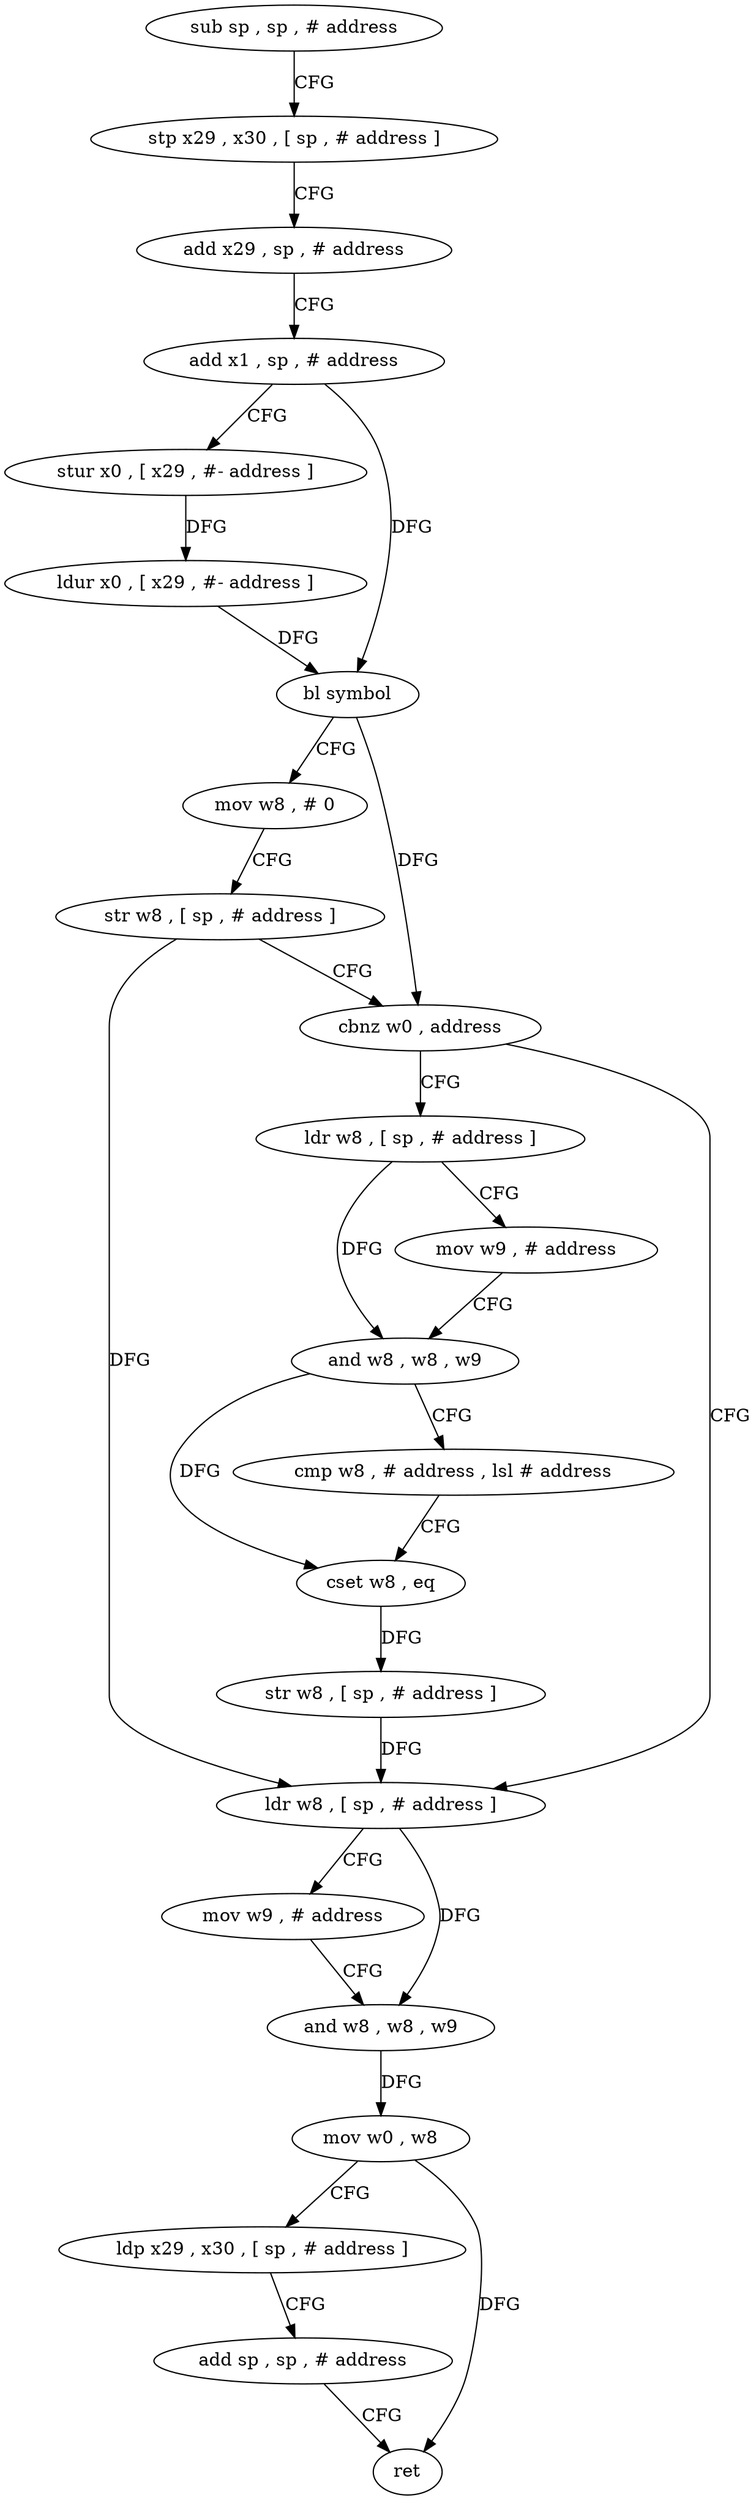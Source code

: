 digraph "func" {
"4346512" [label = "sub sp , sp , # address" ]
"4346516" [label = "stp x29 , x30 , [ sp , # address ]" ]
"4346520" [label = "add x29 , sp , # address" ]
"4346524" [label = "add x1 , sp , # address" ]
"4346528" [label = "stur x0 , [ x29 , #- address ]" ]
"4346532" [label = "ldur x0 , [ x29 , #- address ]" ]
"4346536" [label = "bl symbol" ]
"4346540" [label = "mov w8 , # 0" ]
"4346544" [label = "str w8 , [ sp , # address ]" ]
"4346548" [label = "cbnz w0 , address" ]
"4346576" [label = "ldr w8 , [ sp , # address ]" ]
"4346552" [label = "ldr w8 , [ sp , # address ]" ]
"4346580" [label = "mov w9 , # address" ]
"4346584" [label = "and w8 , w8 , w9" ]
"4346588" [label = "mov w0 , w8" ]
"4346592" [label = "ldp x29 , x30 , [ sp , # address ]" ]
"4346596" [label = "add sp , sp , # address" ]
"4346600" [label = "ret" ]
"4346556" [label = "mov w9 , # address" ]
"4346560" [label = "and w8 , w8 , w9" ]
"4346564" [label = "cmp w8 , # address , lsl # address" ]
"4346568" [label = "cset w8 , eq" ]
"4346572" [label = "str w8 , [ sp , # address ]" ]
"4346512" -> "4346516" [ label = "CFG" ]
"4346516" -> "4346520" [ label = "CFG" ]
"4346520" -> "4346524" [ label = "CFG" ]
"4346524" -> "4346528" [ label = "CFG" ]
"4346524" -> "4346536" [ label = "DFG" ]
"4346528" -> "4346532" [ label = "DFG" ]
"4346532" -> "4346536" [ label = "DFG" ]
"4346536" -> "4346540" [ label = "CFG" ]
"4346536" -> "4346548" [ label = "DFG" ]
"4346540" -> "4346544" [ label = "CFG" ]
"4346544" -> "4346548" [ label = "CFG" ]
"4346544" -> "4346576" [ label = "DFG" ]
"4346548" -> "4346576" [ label = "CFG" ]
"4346548" -> "4346552" [ label = "CFG" ]
"4346576" -> "4346580" [ label = "CFG" ]
"4346576" -> "4346584" [ label = "DFG" ]
"4346552" -> "4346556" [ label = "CFG" ]
"4346552" -> "4346560" [ label = "DFG" ]
"4346580" -> "4346584" [ label = "CFG" ]
"4346584" -> "4346588" [ label = "DFG" ]
"4346588" -> "4346592" [ label = "CFG" ]
"4346588" -> "4346600" [ label = "DFG" ]
"4346592" -> "4346596" [ label = "CFG" ]
"4346596" -> "4346600" [ label = "CFG" ]
"4346556" -> "4346560" [ label = "CFG" ]
"4346560" -> "4346564" [ label = "CFG" ]
"4346560" -> "4346568" [ label = "DFG" ]
"4346564" -> "4346568" [ label = "CFG" ]
"4346568" -> "4346572" [ label = "DFG" ]
"4346572" -> "4346576" [ label = "DFG" ]
}
